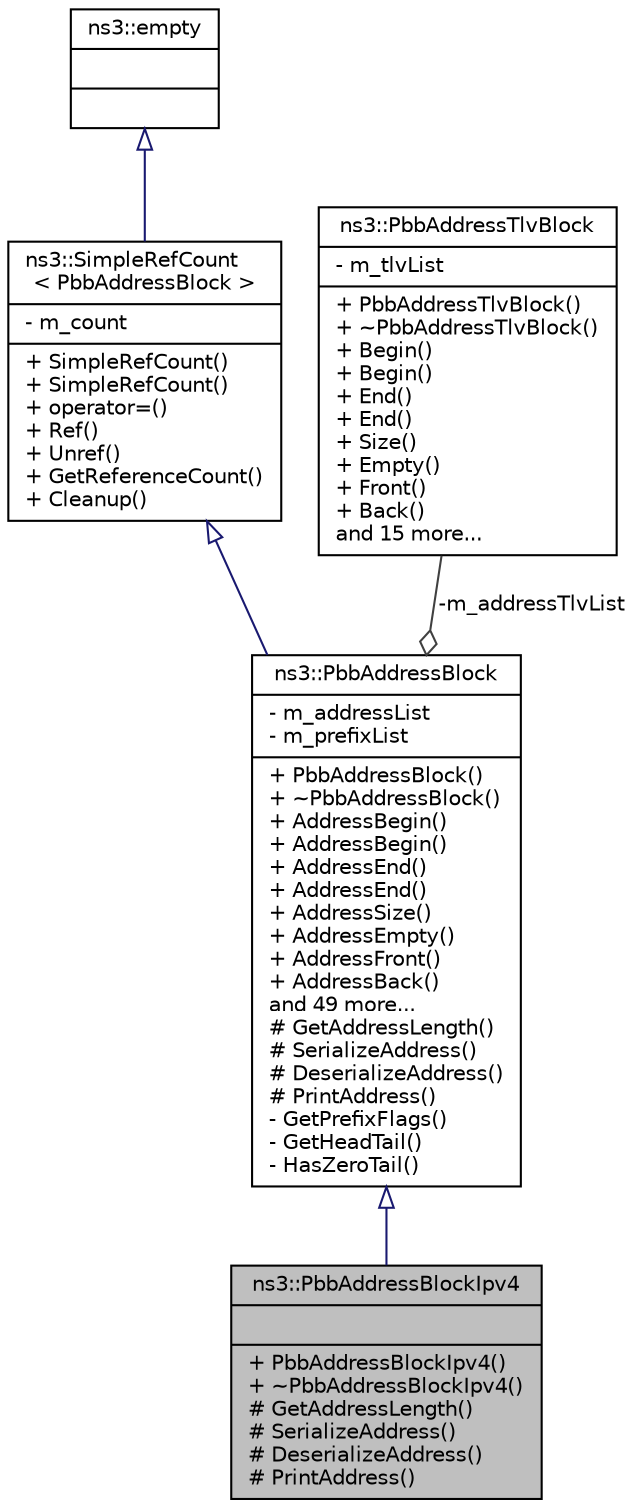digraph "ns3::PbbAddressBlockIpv4"
{
  edge [fontname="Helvetica",fontsize="10",labelfontname="Helvetica",labelfontsize="10"];
  node [fontname="Helvetica",fontsize="10",shape=record];
  Node1 [label="{ns3::PbbAddressBlockIpv4\n||+ PbbAddressBlockIpv4()\l+ ~PbbAddressBlockIpv4()\l# GetAddressLength()\l# SerializeAddress()\l# DeserializeAddress()\l# PrintAddress()\l}",height=0.2,width=0.4,color="black", fillcolor="grey75", style="filled", fontcolor="black"];
  Node2 -> Node1 [dir="back",color="midnightblue",fontsize="10",style="solid",arrowtail="onormal"];
  Node2 [label="{ns3::PbbAddressBlock\n|- m_addressList\l- m_prefixList\l|+ PbbAddressBlock()\l+ ~PbbAddressBlock()\l+ AddressBegin()\l+ AddressBegin()\l+ AddressEnd()\l+ AddressEnd()\l+ AddressSize()\l+ AddressEmpty()\l+ AddressFront()\l+ AddressBack()\land 49 more...\l# GetAddressLength()\l# SerializeAddress()\l# DeserializeAddress()\l# PrintAddress()\l- GetPrefixFlags()\l- GetHeadTail()\l- HasZeroTail()\l}",height=0.2,width=0.4,color="black", fillcolor="white", style="filled",URL="$d7/d4c/classns3_1_1PbbAddressBlock.html",tooltip="An Address Block and its associated Address TLV Blocks. "];
  Node3 -> Node2 [dir="back",color="midnightblue",fontsize="10",style="solid",arrowtail="onormal"];
  Node3 [label="{ns3::SimpleRefCount\l\< PbbAddressBlock \>\n|- m_count\l|+ SimpleRefCount()\l+ SimpleRefCount()\l+ operator=()\l+ Ref()\l+ Unref()\l+ GetReferenceCount()\l+ Cleanup()\l}",height=0.2,width=0.4,color="black", fillcolor="white", style="filled",URL="$da/da1/classns3_1_1SimpleRefCount.html"];
  Node4 -> Node3 [dir="back",color="midnightblue",fontsize="10",style="solid",arrowtail="onormal"];
  Node4 [label="{ns3::empty\n||}",height=0.2,width=0.4,color="black", fillcolor="white", style="filled",URL="$d9/d6a/classns3_1_1empty.html",tooltip="make Callback use a separate empty type "];
  Node5 -> Node2 [color="grey25",fontsize="10",style="solid",label=" -m_addressTlvList" ,arrowhead="odiamond"];
  Node5 [label="{ns3::PbbAddressTlvBlock\n|- m_tlvList\l|+ PbbAddressTlvBlock()\l+ ~PbbAddressTlvBlock()\l+ Begin()\l+ Begin()\l+ End()\l+ End()\l+ Size()\l+ Empty()\l+ Front()\l+ Back()\land 15 more...\l}",height=0.2,width=0.4,color="black", fillcolor="white", style="filled",URL="$de/d87/classns3_1_1PbbAddressTlvBlock.html",tooltip="A block of Address TLVs (PbbAddressTlv). "];
}
